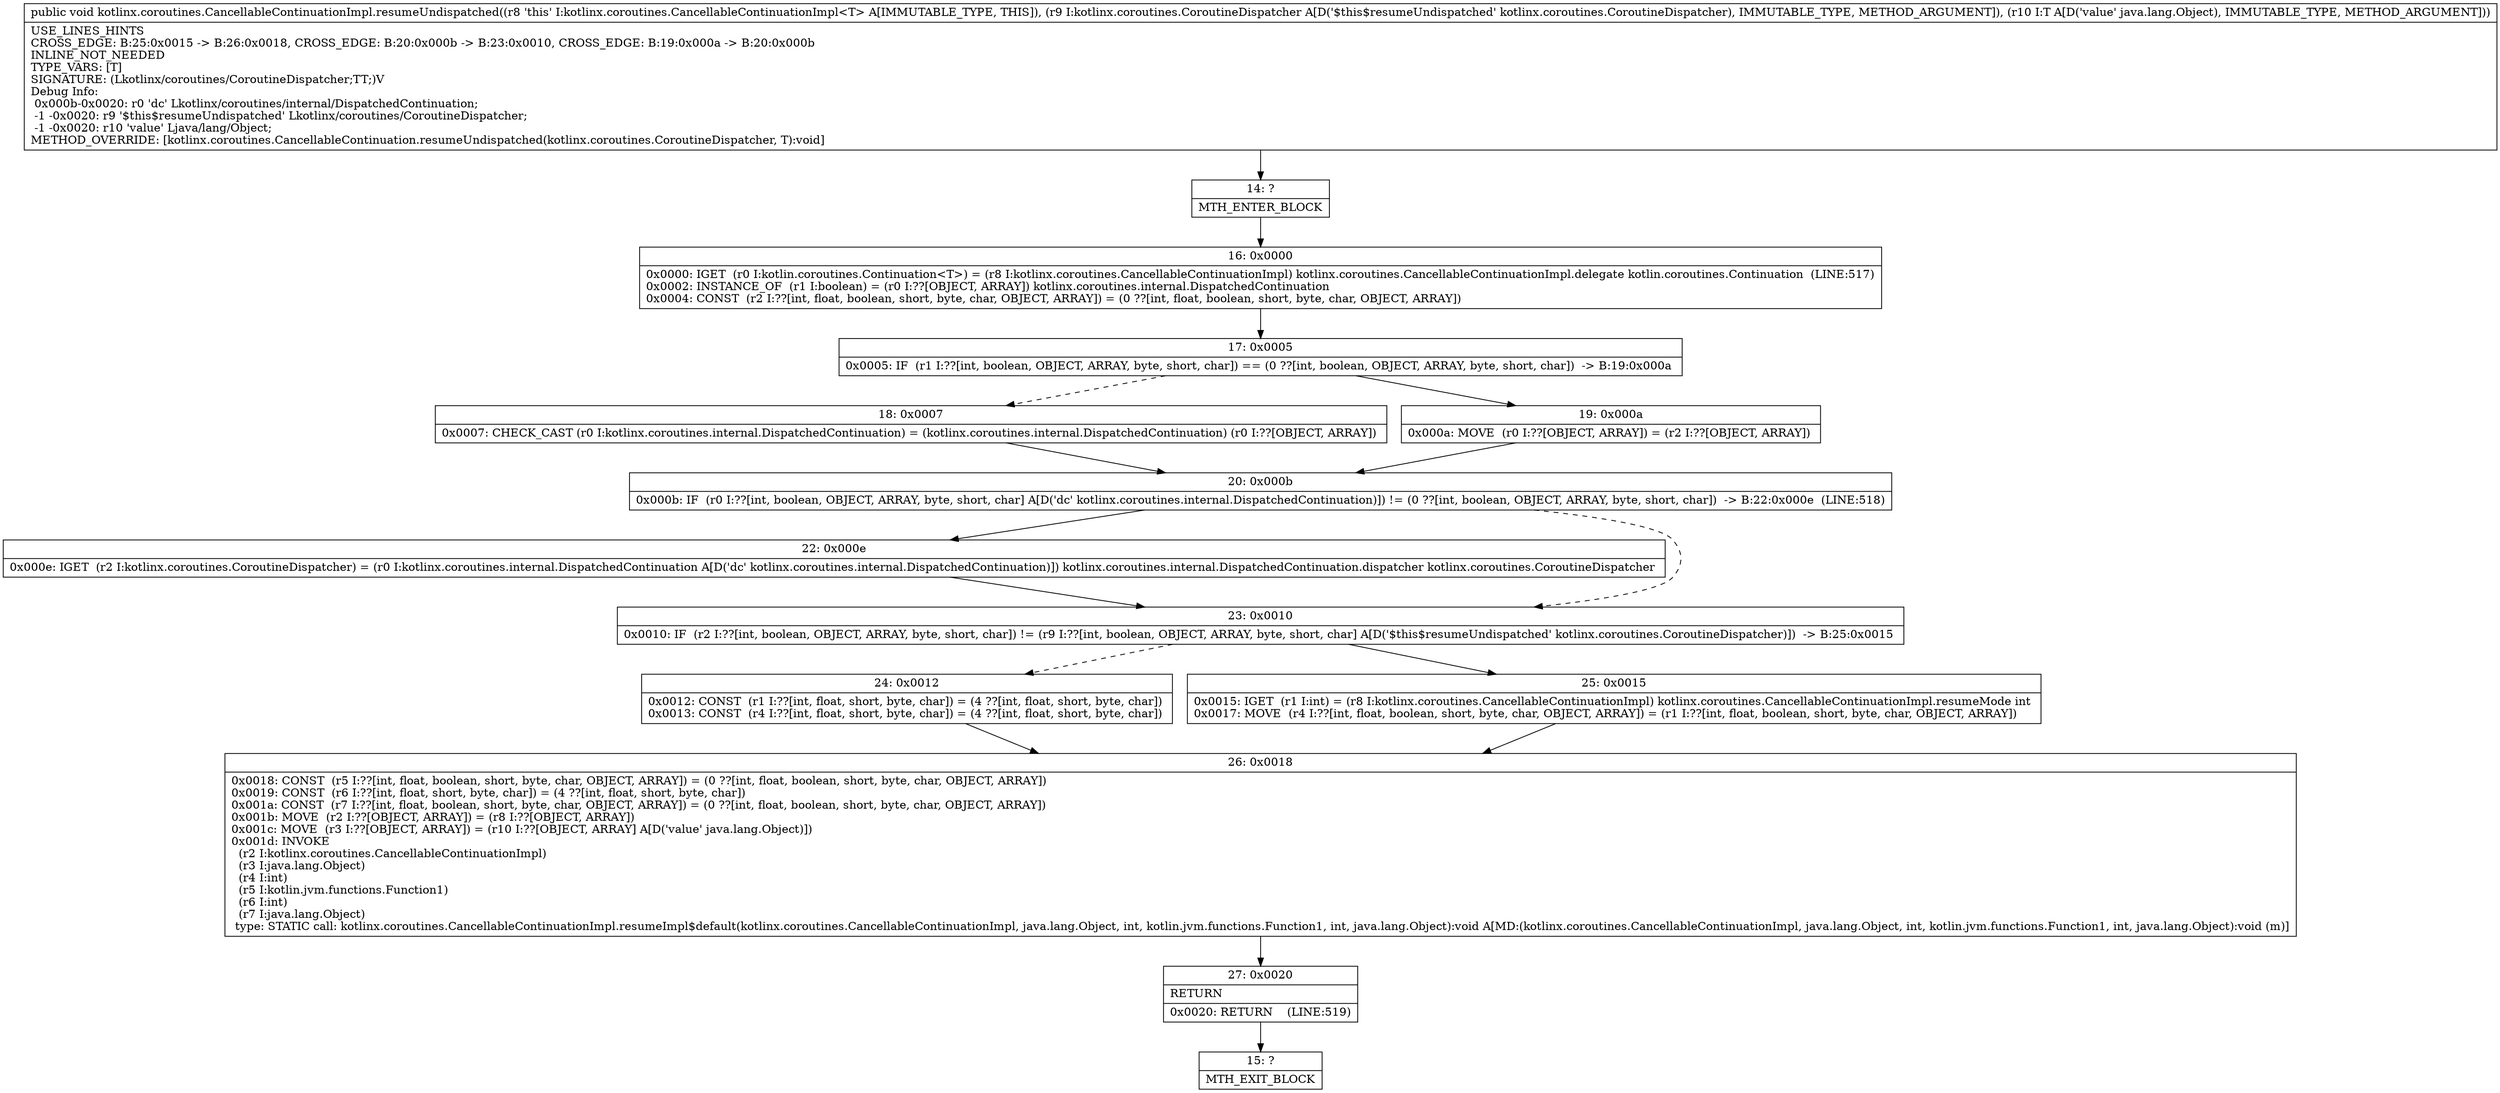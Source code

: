digraph "CFG forkotlinx.coroutines.CancellableContinuationImpl.resumeUndispatched(Lkotlinx\/coroutines\/CoroutineDispatcher;Ljava\/lang\/Object;)V" {
Node_14 [shape=record,label="{14\:\ ?|MTH_ENTER_BLOCK\l}"];
Node_16 [shape=record,label="{16\:\ 0x0000|0x0000: IGET  (r0 I:kotlin.coroutines.Continuation\<T\>) = (r8 I:kotlinx.coroutines.CancellableContinuationImpl) kotlinx.coroutines.CancellableContinuationImpl.delegate kotlin.coroutines.Continuation  (LINE:517)\l0x0002: INSTANCE_OF  (r1 I:boolean) = (r0 I:??[OBJECT, ARRAY]) kotlinx.coroutines.internal.DispatchedContinuation \l0x0004: CONST  (r2 I:??[int, float, boolean, short, byte, char, OBJECT, ARRAY]) = (0 ??[int, float, boolean, short, byte, char, OBJECT, ARRAY]) \l}"];
Node_17 [shape=record,label="{17\:\ 0x0005|0x0005: IF  (r1 I:??[int, boolean, OBJECT, ARRAY, byte, short, char]) == (0 ??[int, boolean, OBJECT, ARRAY, byte, short, char])  \-\> B:19:0x000a \l}"];
Node_18 [shape=record,label="{18\:\ 0x0007|0x0007: CHECK_CAST (r0 I:kotlinx.coroutines.internal.DispatchedContinuation) = (kotlinx.coroutines.internal.DispatchedContinuation) (r0 I:??[OBJECT, ARRAY]) \l}"];
Node_20 [shape=record,label="{20\:\ 0x000b|0x000b: IF  (r0 I:??[int, boolean, OBJECT, ARRAY, byte, short, char] A[D('dc' kotlinx.coroutines.internal.DispatchedContinuation)]) != (0 ??[int, boolean, OBJECT, ARRAY, byte, short, char])  \-\> B:22:0x000e  (LINE:518)\l}"];
Node_22 [shape=record,label="{22\:\ 0x000e|0x000e: IGET  (r2 I:kotlinx.coroutines.CoroutineDispatcher) = (r0 I:kotlinx.coroutines.internal.DispatchedContinuation A[D('dc' kotlinx.coroutines.internal.DispatchedContinuation)]) kotlinx.coroutines.internal.DispatchedContinuation.dispatcher kotlinx.coroutines.CoroutineDispatcher \l}"];
Node_23 [shape=record,label="{23\:\ 0x0010|0x0010: IF  (r2 I:??[int, boolean, OBJECT, ARRAY, byte, short, char]) != (r9 I:??[int, boolean, OBJECT, ARRAY, byte, short, char] A[D('$this$resumeUndispatched' kotlinx.coroutines.CoroutineDispatcher)])  \-\> B:25:0x0015 \l}"];
Node_24 [shape=record,label="{24\:\ 0x0012|0x0012: CONST  (r1 I:??[int, float, short, byte, char]) = (4 ??[int, float, short, byte, char]) \l0x0013: CONST  (r4 I:??[int, float, short, byte, char]) = (4 ??[int, float, short, byte, char]) \l}"];
Node_26 [shape=record,label="{26\:\ 0x0018|0x0018: CONST  (r5 I:??[int, float, boolean, short, byte, char, OBJECT, ARRAY]) = (0 ??[int, float, boolean, short, byte, char, OBJECT, ARRAY]) \l0x0019: CONST  (r6 I:??[int, float, short, byte, char]) = (4 ??[int, float, short, byte, char]) \l0x001a: CONST  (r7 I:??[int, float, boolean, short, byte, char, OBJECT, ARRAY]) = (0 ??[int, float, boolean, short, byte, char, OBJECT, ARRAY]) \l0x001b: MOVE  (r2 I:??[OBJECT, ARRAY]) = (r8 I:??[OBJECT, ARRAY]) \l0x001c: MOVE  (r3 I:??[OBJECT, ARRAY]) = (r10 I:??[OBJECT, ARRAY] A[D('value' java.lang.Object)]) \l0x001d: INVOKE  \l  (r2 I:kotlinx.coroutines.CancellableContinuationImpl)\l  (r3 I:java.lang.Object)\l  (r4 I:int)\l  (r5 I:kotlin.jvm.functions.Function1)\l  (r6 I:int)\l  (r7 I:java.lang.Object)\l type: STATIC call: kotlinx.coroutines.CancellableContinuationImpl.resumeImpl$default(kotlinx.coroutines.CancellableContinuationImpl, java.lang.Object, int, kotlin.jvm.functions.Function1, int, java.lang.Object):void A[MD:(kotlinx.coroutines.CancellableContinuationImpl, java.lang.Object, int, kotlin.jvm.functions.Function1, int, java.lang.Object):void (m)]\l}"];
Node_27 [shape=record,label="{27\:\ 0x0020|RETURN\l|0x0020: RETURN    (LINE:519)\l}"];
Node_15 [shape=record,label="{15\:\ ?|MTH_EXIT_BLOCK\l}"];
Node_25 [shape=record,label="{25\:\ 0x0015|0x0015: IGET  (r1 I:int) = (r8 I:kotlinx.coroutines.CancellableContinuationImpl) kotlinx.coroutines.CancellableContinuationImpl.resumeMode int \l0x0017: MOVE  (r4 I:??[int, float, boolean, short, byte, char, OBJECT, ARRAY]) = (r1 I:??[int, float, boolean, short, byte, char, OBJECT, ARRAY]) \l}"];
Node_19 [shape=record,label="{19\:\ 0x000a|0x000a: MOVE  (r0 I:??[OBJECT, ARRAY]) = (r2 I:??[OBJECT, ARRAY]) \l}"];
MethodNode[shape=record,label="{public void kotlinx.coroutines.CancellableContinuationImpl.resumeUndispatched((r8 'this' I:kotlinx.coroutines.CancellableContinuationImpl\<T\> A[IMMUTABLE_TYPE, THIS]), (r9 I:kotlinx.coroutines.CoroutineDispatcher A[D('$this$resumeUndispatched' kotlinx.coroutines.CoroutineDispatcher), IMMUTABLE_TYPE, METHOD_ARGUMENT]), (r10 I:T A[D('value' java.lang.Object), IMMUTABLE_TYPE, METHOD_ARGUMENT]))  | USE_LINES_HINTS\lCROSS_EDGE: B:25:0x0015 \-\> B:26:0x0018, CROSS_EDGE: B:20:0x000b \-\> B:23:0x0010, CROSS_EDGE: B:19:0x000a \-\> B:20:0x000b\lINLINE_NOT_NEEDED\lTYPE_VARS: [T]\lSIGNATURE: (Lkotlinx\/coroutines\/CoroutineDispatcher;TT;)V\lDebug Info:\l  0x000b\-0x0020: r0 'dc' Lkotlinx\/coroutines\/internal\/DispatchedContinuation;\l  \-1 \-0x0020: r9 '$this$resumeUndispatched' Lkotlinx\/coroutines\/CoroutineDispatcher;\l  \-1 \-0x0020: r10 'value' Ljava\/lang\/Object;\lMETHOD_OVERRIDE: [kotlinx.coroutines.CancellableContinuation.resumeUndispatched(kotlinx.coroutines.CoroutineDispatcher, T):void]\l}"];
MethodNode -> Node_14;Node_14 -> Node_16;
Node_16 -> Node_17;
Node_17 -> Node_18[style=dashed];
Node_17 -> Node_19;
Node_18 -> Node_20;
Node_20 -> Node_22;
Node_20 -> Node_23[style=dashed];
Node_22 -> Node_23;
Node_23 -> Node_24[style=dashed];
Node_23 -> Node_25;
Node_24 -> Node_26;
Node_26 -> Node_27;
Node_27 -> Node_15;
Node_25 -> Node_26;
Node_19 -> Node_20;
}

